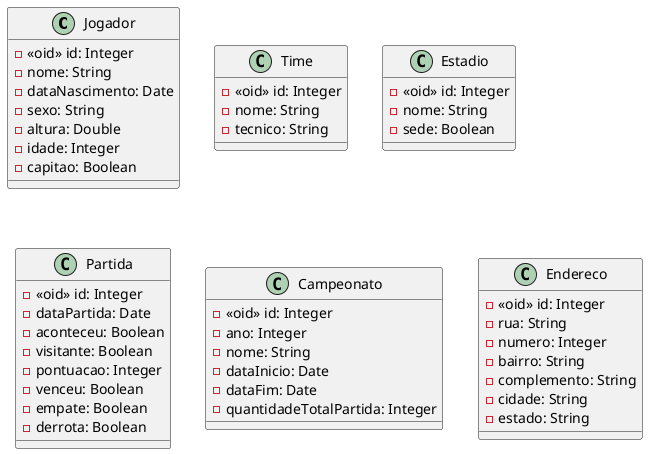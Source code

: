@startuml

class Jogador {
    -<<oid>> id: Integer
    -nome: String
    -dataNascimento: Date
    -sexo: String
    -altura: Double
    -idade: Integer
    -capitao: Boolean
}

class Time {
    -<<oid>> id: Integer
    -nome: String
    -tecnico: String
}

class Estadio {
    -<<oid>> id: Integer
    -nome: String
    -sede: Boolean
}

class Partida {
    -<<oid>> id: Integer
    -dataPartida: Date
    -aconteceu: Boolean
    -visitante: Boolean
    -pontuacao: Integer
    -venceu: Boolean
    -empate: Boolean
    -derrota: Boolean
}

class Campeonato {
    -<<oid>> id: Integer
    -ano: Integer
    -nome: String
    -dataInicio: Date
    -dataFim: Date
    -quantidadeTotalPartida: Integer
}

class Endereco {
    -<<oid>> id: Integer
    -rua: String
    -numero: Integer
    -bairro: String
    -complemento: String
    -cidade: String
    -estado: String
}

@enduml